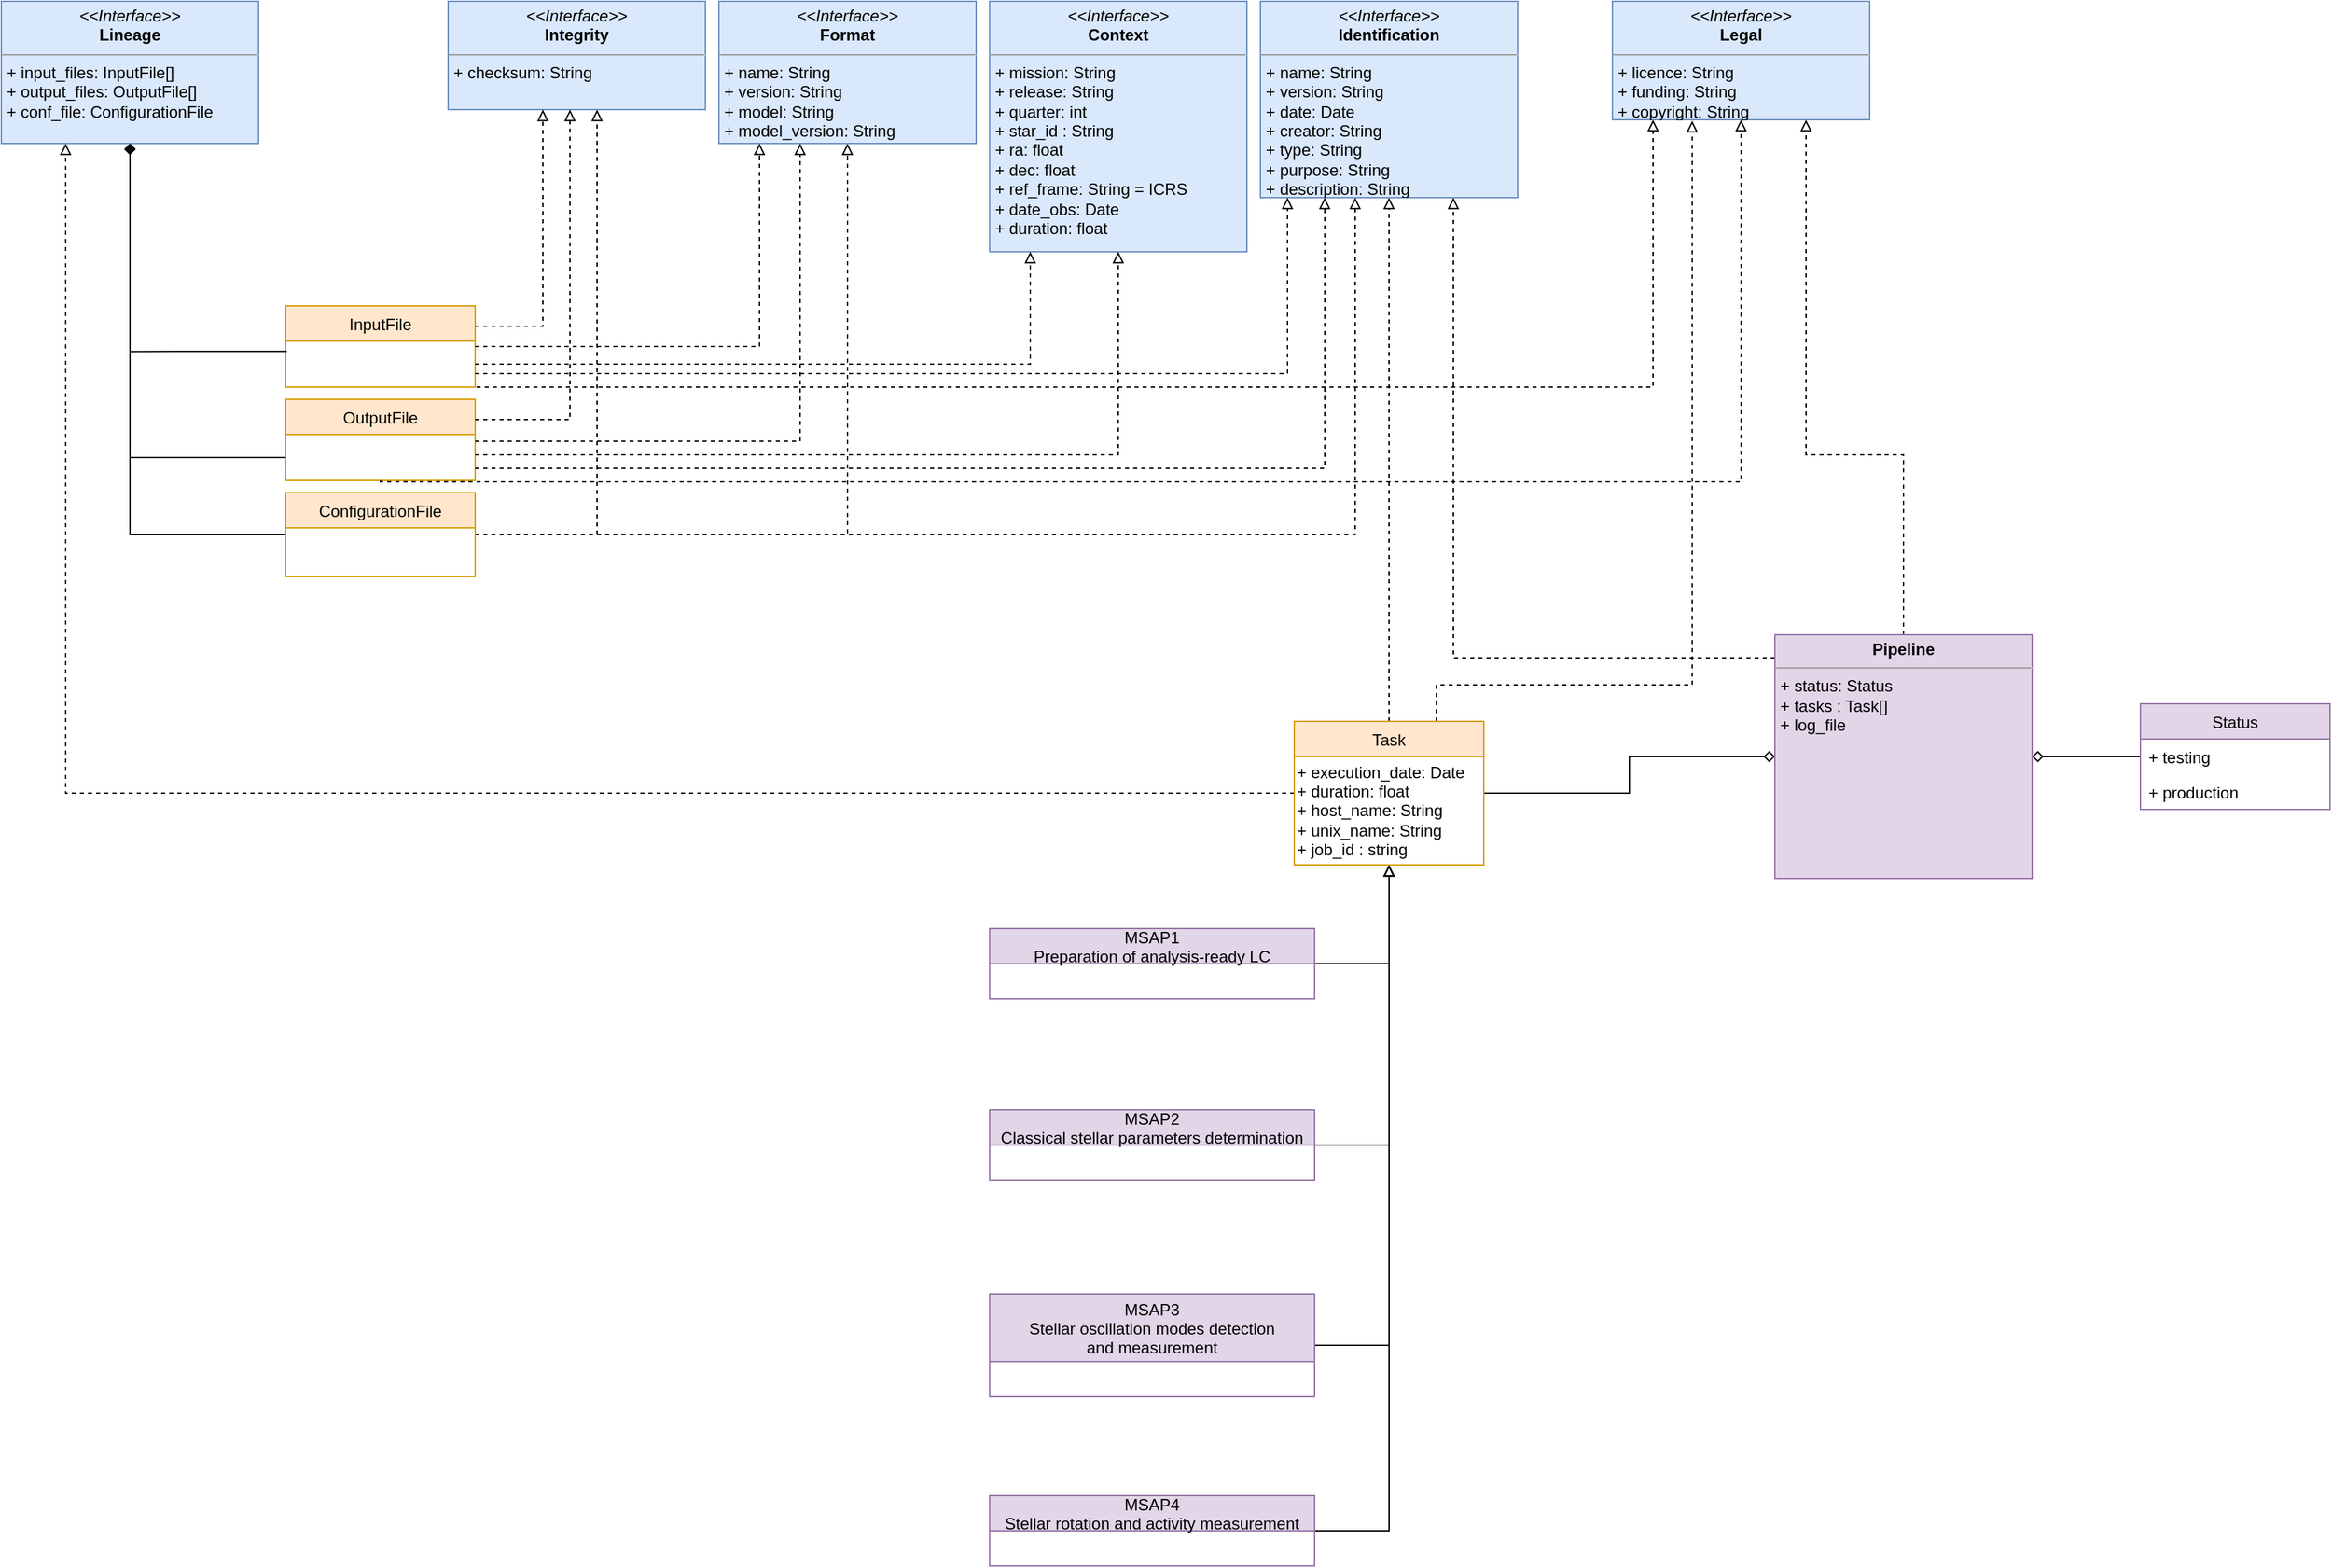 <mxfile version="17.4.0" type="github">
  <diagram id="C5RBs43oDa-KdzZeNtuy" name="Page-1">
    <mxGraphModel dx="765" dy="519" grid="1" gridSize="10" guides="1" tooltips="1" connect="1" arrows="1" fold="1" page="1" pageScale="1" pageWidth="827" pageHeight="1169" math="0" shadow="0">
      <root>
        <mxCell id="WIyWlLk6GJQsqaUBKTNV-0" />
        <mxCell id="WIyWlLk6GJQsqaUBKTNV-1" parent="WIyWlLk6GJQsqaUBKTNV-0" />
        <mxCell id="Z4njpO4A_nNll7LZ9qE9-79" style="edgeStyle=orthogonalEdgeStyle;rounded=0;orthogonalLoop=1;jettySize=auto;html=1;entryX=0.5;entryY=1;entryDx=0;entryDy=0;startArrow=none;startFill=0;endArrow=block;endFill=0;" edge="1" parent="WIyWlLk6GJQsqaUBKTNV-1" source="Z4njpO4A_nNll7LZ9qE9-9" target="Z4njpO4A_nNll7LZ9qE9-49">
          <mxGeometry relative="1" as="geometry">
            <Array as="points">
              <mxPoint x="1265" y="776" />
            </Array>
          </mxGeometry>
        </mxCell>
        <mxCell id="Z4njpO4A_nNll7LZ9qE9-83" style="edgeStyle=orthogonalEdgeStyle;rounded=0;orthogonalLoop=1;jettySize=auto;html=1;entryX=0.25;entryY=1;entryDx=0;entryDy=0;startArrow=none;startFill=0;endArrow=block;endFill=0;dashed=1;exitX=0;exitY=0.5;exitDx=0;exitDy=0;" edge="1" parent="WIyWlLk6GJQsqaUBKTNV-1" source="Z4njpO4A_nNll7LZ9qE9-49" target="Z4njpO4A_nNll7LZ9qE9-54">
          <mxGeometry relative="1" as="geometry" />
        </mxCell>
        <mxCell id="Z4njpO4A_nNll7LZ9qE9-9" value="MSAP1&#xa;Preparation of analysis-ready LC" style="swimlane;fontStyle=0;childLayout=stackLayout;horizontal=1;startSize=26;fillColor=#e1d5e7;horizontalStack=0;resizeParent=1;resizeParentMax=0;resizeLast=0;collapsible=1;marginBottom=0;strokeColor=#9673a6;" vertex="1" parent="WIyWlLk6GJQsqaUBKTNV-1">
          <mxGeometry x="970" y="750" width="240" height="52" as="geometry" />
        </mxCell>
        <mxCell id="Z4njpO4A_nNll7LZ9qE9-80" style="edgeStyle=orthogonalEdgeStyle;rounded=0;orthogonalLoop=1;jettySize=auto;html=1;entryX=0.5;entryY=1;entryDx=0;entryDy=0;startArrow=none;startFill=0;endArrow=block;endFill=0;" edge="1" parent="WIyWlLk6GJQsqaUBKTNV-1" source="Z4njpO4A_nNll7LZ9qE9-13" target="Z4njpO4A_nNll7LZ9qE9-49">
          <mxGeometry relative="1" as="geometry">
            <Array as="points">
              <mxPoint x="1265" y="910" />
            </Array>
          </mxGeometry>
        </mxCell>
        <mxCell id="Z4njpO4A_nNll7LZ9qE9-13" value="MSAP2&#xa;Classical stellar parameters determination" style="swimlane;fontStyle=0;childLayout=stackLayout;horizontal=1;startSize=26;fillColor=#e1d5e7;horizontalStack=0;resizeParent=1;resizeParentMax=0;resizeLast=0;collapsible=1;marginBottom=0;strokeColor=#9673a6;" vertex="1" parent="WIyWlLk6GJQsqaUBKTNV-1">
          <mxGeometry x="970" y="884" width="240" height="52" as="geometry" />
        </mxCell>
        <mxCell id="Z4njpO4A_nNll7LZ9qE9-81" style="edgeStyle=orthogonalEdgeStyle;rounded=0;orthogonalLoop=1;jettySize=auto;html=1;entryX=0.5;entryY=1;entryDx=0;entryDy=0;startArrow=none;startFill=0;endArrow=block;endFill=0;" edge="1" parent="WIyWlLk6GJQsqaUBKTNV-1" source="Z4njpO4A_nNll7LZ9qE9-17" target="Z4njpO4A_nNll7LZ9qE9-49">
          <mxGeometry relative="1" as="geometry">
            <Array as="points">
              <mxPoint x="1265" y="1058" />
            </Array>
          </mxGeometry>
        </mxCell>
        <mxCell id="Z4njpO4A_nNll7LZ9qE9-17" value="MSAP3&#xa;Stellar oscillation modes detection &#xa;and measurement" style="swimlane;fontStyle=0;childLayout=stackLayout;horizontal=1;startSize=50;fillColor=#e1d5e7;horizontalStack=0;resizeParent=1;resizeParentMax=0;resizeLast=0;collapsible=1;marginBottom=0;strokeColor=#9673a6;" vertex="1" parent="WIyWlLk6GJQsqaUBKTNV-1">
          <mxGeometry x="970" y="1020" width="240" height="76" as="geometry" />
        </mxCell>
        <mxCell id="Z4njpO4A_nNll7LZ9qE9-82" style="edgeStyle=orthogonalEdgeStyle;rounded=0;orthogonalLoop=1;jettySize=auto;html=1;entryX=0.5;entryY=1;entryDx=0;entryDy=0;startArrow=none;startFill=0;endArrow=block;endFill=0;" edge="1" parent="WIyWlLk6GJQsqaUBKTNV-1" source="Z4njpO4A_nNll7LZ9qE9-21" target="Z4njpO4A_nNll7LZ9qE9-49">
          <mxGeometry relative="1" as="geometry">
            <Array as="points">
              <mxPoint x="1265" y="1195" />
            </Array>
          </mxGeometry>
        </mxCell>
        <mxCell id="Z4njpO4A_nNll7LZ9qE9-21" value="MSAP4&#xa;Stellar rotation and activity measurement" style="swimlane;fontStyle=0;childLayout=stackLayout;horizontal=1;startSize=26;fillColor=#e1d5e7;horizontalStack=0;resizeParent=1;resizeParentMax=0;resizeLast=0;collapsible=1;marginBottom=0;strokeColor=#9673a6;" vertex="1" parent="WIyWlLk6GJQsqaUBKTNV-1">
          <mxGeometry x="970" y="1169" width="240" height="52" as="geometry" />
        </mxCell>
        <mxCell id="Z4njpO4A_nNll7LZ9qE9-31" style="edgeStyle=orthogonalEdgeStyle;rounded=0;orthogonalLoop=1;jettySize=auto;html=1;startArrow=diamond;startFill=0;endArrow=none;endFill=0;" edge="1" parent="WIyWlLk6GJQsqaUBKTNV-1" source="Z4njpO4A_nNll7LZ9qE9-25" target="Z4njpO4A_nNll7LZ9qE9-27">
          <mxGeometry relative="1" as="geometry" />
        </mxCell>
        <mxCell id="Z4njpO4A_nNll7LZ9qE9-78" style="edgeStyle=orthogonalEdgeStyle;rounded=0;orthogonalLoop=1;jettySize=auto;html=1;entryX=1;entryY=0.5;entryDx=0;entryDy=0;startArrow=diamond;startFill=0;endArrow=none;endFill=0;" edge="1" parent="WIyWlLk6GJQsqaUBKTNV-1" source="Z4njpO4A_nNll7LZ9qE9-25" target="Z4njpO4A_nNll7LZ9qE9-49">
          <mxGeometry relative="1" as="geometry" />
        </mxCell>
        <mxCell id="Z4njpO4A_nNll7LZ9qE9-85" style="edgeStyle=orthogonalEdgeStyle;rounded=0;orthogonalLoop=1;jettySize=auto;html=1;entryX=0.75;entryY=1;entryDx=0;entryDy=0;dashed=1;startArrow=none;startFill=0;endArrow=block;endFill=0;" edge="1" parent="WIyWlLk6GJQsqaUBKTNV-1" source="Z4njpO4A_nNll7LZ9qE9-25" target="Z4njpO4A_nNll7LZ9qE9-53">
          <mxGeometry relative="1" as="geometry">
            <Array as="points">
              <mxPoint x="1313" y="550" />
            </Array>
          </mxGeometry>
        </mxCell>
        <mxCell id="Z4njpO4A_nNll7LZ9qE9-89" style="edgeStyle=orthogonalEdgeStyle;rounded=0;orthogonalLoop=1;jettySize=auto;html=1;entryX=0.75;entryY=1;entryDx=0;entryDy=0;dashed=1;startArrow=none;startFill=0;endArrow=block;endFill=0;" edge="1" parent="WIyWlLk6GJQsqaUBKTNV-1" source="Z4njpO4A_nNll7LZ9qE9-25" target="Z4njpO4A_nNll7LZ9qE9-84">
          <mxGeometry relative="1" as="geometry">
            <Array as="points">
              <mxPoint x="1645" y="400" />
              <mxPoint x="1573" y="400" />
              <mxPoint x="1573" y="153" />
            </Array>
          </mxGeometry>
        </mxCell>
        <mxCell id="Z4njpO4A_nNll7LZ9qE9-25" value="&lt;p style=&quot;margin: 0px ; margin-top: 4px ; text-align: center&quot;&gt;&lt;b&gt;Pipeline&lt;/b&gt;&lt;/p&gt;&lt;hr size=&quot;1&quot;&gt;&lt;p style=&quot;margin: 0px ; margin-left: 4px&quot;&gt;&lt;span&gt;+ status: Status&lt;/span&gt;&lt;br&gt;&lt;/p&gt;&lt;p style=&quot;margin: 0px ; margin-left: 4px&quot;&gt;+ tasks : Task[]&lt;/p&gt;&lt;p style=&quot;margin: 0px ; margin-left: 4px&quot;&gt;+ log_file&lt;/p&gt;" style="verticalAlign=top;align=left;overflow=fill;fontSize=12;fontFamily=Helvetica;html=1;fillColor=#e1d5e7;strokeColor=#9673a6;" vertex="1" parent="WIyWlLk6GJQsqaUBKTNV-1">
          <mxGeometry x="1550" y="533" width="190" height="180" as="geometry" />
        </mxCell>
        <mxCell id="Z4njpO4A_nNll7LZ9qE9-26" value="Status" style="swimlane;fontStyle=0;childLayout=stackLayout;horizontal=1;startSize=26;fillColor=#e1d5e7;horizontalStack=0;resizeParent=1;resizeParentMax=0;resizeLast=0;collapsible=1;marginBottom=0;strokeColor=#9673a6;" vertex="1" parent="WIyWlLk6GJQsqaUBKTNV-1">
          <mxGeometry x="1820" y="584" width="140" height="78" as="geometry" />
        </mxCell>
        <mxCell id="Z4njpO4A_nNll7LZ9qE9-27" value="+ testing" style="text;strokeColor=none;fillColor=none;align=left;verticalAlign=top;spacingLeft=4;spacingRight=4;overflow=hidden;rotatable=0;points=[[0,0.5],[1,0.5]];portConstraint=eastwest;" vertex="1" parent="Z4njpO4A_nNll7LZ9qE9-26">
          <mxGeometry y="26" width="140" height="26" as="geometry" />
        </mxCell>
        <mxCell id="Z4njpO4A_nNll7LZ9qE9-29" value="+ production" style="text;strokeColor=none;fillColor=none;align=left;verticalAlign=top;spacingLeft=4;spacingRight=4;overflow=hidden;rotatable=0;points=[[0,0.5],[1,0.5]];portConstraint=eastwest;" vertex="1" parent="Z4njpO4A_nNll7LZ9qE9-26">
          <mxGeometry y="52" width="140" height="26" as="geometry" />
        </mxCell>
        <mxCell id="Z4njpO4A_nNll7LZ9qE9-86" style="edgeStyle=orthogonalEdgeStyle;rounded=0;orthogonalLoop=1;jettySize=auto;html=1;dashed=1;startArrow=none;startFill=0;endArrow=block;endFill=0;exitX=1;exitY=0.5;exitDx=0;exitDy=0;" edge="1" parent="WIyWlLk6GJQsqaUBKTNV-1" source="Z4njpO4A_nNll7LZ9qE9-33" target="Z4njpO4A_nNll7LZ9qE9-84">
          <mxGeometry relative="1" as="geometry">
            <Array as="points">
              <mxPoint x="590" y="350" />
              <mxPoint x="1460" y="350" />
            </Array>
          </mxGeometry>
        </mxCell>
        <mxCell id="Z4njpO4A_nNll7LZ9qE9-32" value="InputFile" style="swimlane;fontStyle=0;childLayout=stackLayout;horizontal=1;startSize=26;fillColor=#ffe6cc;horizontalStack=0;resizeParent=1;resizeParentMax=0;resizeLast=0;collapsible=1;marginBottom=0;strokeColor=#d79b00;" vertex="1" parent="WIyWlLk6GJQsqaUBKTNV-1">
          <mxGeometry x="450" y="290" width="140" height="60" as="geometry" />
        </mxCell>
        <mxCell id="Z4njpO4A_nNll7LZ9qE9-33" value="&#xa;" style="text;strokeColor=none;fillColor=none;align=left;verticalAlign=top;spacingLeft=4;spacingRight=4;overflow=hidden;rotatable=0;points=[[0,0.5],[1,0.5]];portConstraint=eastwest;" vertex="1" parent="Z4njpO4A_nNll7LZ9qE9-32">
          <mxGeometry y="26" width="140" height="34" as="geometry" />
        </mxCell>
        <mxCell id="Z4njpO4A_nNll7LZ9qE9-38" value="OutputFile" style="swimlane;fontStyle=0;childLayout=stackLayout;horizontal=1;startSize=26;fillColor=#ffe6cc;horizontalStack=0;resizeParent=1;resizeParentMax=0;resizeLast=0;collapsible=1;marginBottom=0;strokeColor=#d79b00;" vertex="1" parent="WIyWlLk6GJQsqaUBKTNV-1">
          <mxGeometry x="450" y="359" width="140" height="60" as="geometry" />
        </mxCell>
        <mxCell id="Z4njpO4A_nNll7LZ9qE9-39" value="&#xa;" style="text;strokeColor=none;fillColor=none;align=left;verticalAlign=top;spacingLeft=4;spacingRight=4;overflow=hidden;rotatable=0;points=[[0,0.5],[1,0.5]];portConstraint=eastwest;" vertex="1" parent="Z4njpO4A_nNll7LZ9qE9-38">
          <mxGeometry y="26" width="140" height="34" as="geometry" />
        </mxCell>
        <mxCell id="Z4njpO4A_nNll7LZ9qE9-70" style="edgeStyle=orthogonalEdgeStyle;rounded=0;orthogonalLoop=1;jettySize=auto;html=1;dashed=1;startArrow=none;startFill=0;endArrow=block;endFill=0;" edge="1" parent="WIyWlLk6GJQsqaUBKTNV-1" source="Z4njpO4A_nNll7LZ9qE9-40" target="Z4njpO4A_nNll7LZ9qE9-56">
          <mxGeometry relative="1" as="geometry">
            <Array as="points">
              <mxPoint x="680" y="459" />
            </Array>
          </mxGeometry>
        </mxCell>
        <mxCell id="Z4njpO4A_nNll7LZ9qE9-71" style="edgeStyle=orthogonalEdgeStyle;rounded=0;orthogonalLoop=1;jettySize=auto;html=1;dashed=1;startArrow=none;startFill=0;endArrow=block;endFill=0;" edge="1" parent="WIyWlLk6GJQsqaUBKTNV-1" source="Z4njpO4A_nNll7LZ9qE9-40" target="Z4njpO4A_nNll7LZ9qE9-53">
          <mxGeometry relative="1" as="geometry">
            <Array as="points">
              <mxPoint x="1240" y="459" />
            </Array>
          </mxGeometry>
        </mxCell>
        <mxCell id="Z4njpO4A_nNll7LZ9qE9-76" style="edgeStyle=orthogonalEdgeStyle;rounded=0;orthogonalLoop=1;jettySize=auto;html=1;dashed=1;startArrow=none;startFill=0;endArrow=block;endFill=0;" edge="1" parent="WIyWlLk6GJQsqaUBKTNV-1" source="Z4njpO4A_nNll7LZ9qE9-40" target="Z4njpO4A_nNll7LZ9qE9-72">
          <mxGeometry relative="1" as="geometry" />
        </mxCell>
        <mxCell id="Z4njpO4A_nNll7LZ9qE9-40" value="ConfigurationFile" style="swimlane;fontStyle=0;childLayout=stackLayout;horizontal=1;startSize=26;fillColor=#ffe6cc;horizontalStack=0;resizeParent=1;resizeParentMax=0;resizeLast=0;collapsible=1;marginBottom=0;strokeColor=#d79b00;" vertex="1" parent="WIyWlLk6GJQsqaUBKTNV-1">
          <mxGeometry x="450" y="428" width="140" height="62" as="geometry" />
        </mxCell>
        <mxCell id="Z4njpO4A_nNll7LZ9qE9-55" style="edgeStyle=orthogonalEdgeStyle;rounded=0;orthogonalLoop=1;jettySize=auto;html=1;dashed=1;startArrow=none;startFill=0;endArrow=block;endFill=0;" edge="1" parent="WIyWlLk6GJQsqaUBKTNV-1" source="Z4njpO4A_nNll7LZ9qE9-49" target="Z4njpO4A_nNll7LZ9qE9-53">
          <mxGeometry relative="1" as="geometry" />
        </mxCell>
        <mxCell id="Z4njpO4A_nNll7LZ9qE9-90" style="edgeStyle=orthogonalEdgeStyle;rounded=0;orthogonalLoop=1;jettySize=auto;html=1;entryX=0.31;entryY=1.009;entryDx=0;entryDy=0;entryPerimeter=0;dashed=1;startArrow=none;startFill=0;endArrow=block;endFill=0;" edge="1" parent="WIyWlLk6GJQsqaUBKTNV-1" source="Z4njpO4A_nNll7LZ9qE9-49" target="Z4njpO4A_nNll7LZ9qE9-84">
          <mxGeometry relative="1" as="geometry">
            <Array as="points">
              <mxPoint x="1300" y="570" />
              <mxPoint x="1489" y="570" />
            </Array>
          </mxGeometry>
        </mxCell>
        <mxCell id="Z4njpO4A_nNll7LZ9qE9-49" value="Task" style="swimlane;fontStyle=0;childLayout=stackLayout;horizontal=1;startSize=26;fillColor=#ffe6cc;horizontalStack=0;resizeParent=1;resizeParentMax=0;resizeLast=0;collapsible=1;marginBottom=0;strokeColor=#d79b00;" vertex="1" parent="WIyWlLk6GJQsqaUBKTNV-1">
          <mxGeometry x="1195" y="597" width="140" height="106" as="geometry" />
        </mxCell>
        <mxCell id="Z4njpO4A_nNll7LZ9qE9-91" value="+ execution_date: Date&lt;br&gt;+ duration: float&lt;br&gt;+ host_name: String&lt;br&gt;+ unix_name: String&lt;br&gt;+ job_id : string" style="text;html=1;align=left;verticalAlign=middle;resizable=0;points=[];autosize=1;strokeColor=none;fillColor=none;" vertex="1" parent="Z4njpO4A_nNll7LZ9qE9-49">
          <mxGeometry y="26" width="140" height="80" as="geometry" />
        </mxCell>
        <mxCell id="Z4njpO4A_nNll7LZ9qE9-53" value="&lt;p style=&quot;margin: 0px ; margin-top: 4px ; text-align: center&quot;&gt;&lt;i&gt;&amp;lt;&amp;lt;Interface&amp;gt;&amp;gt;&lt;/i&gt;&lt;br&gt;&lt;b&gt;Identification&lt;/b&gt;&lt;/p&gt;&lt;hr size=&quot;1&quot;&gt;&lt;p style=&quot;margin: 0px ; margin-left: 4px&quot;&gt;+ name: String&lt;/p&gt;&lt;p style=&quot;margin: 0px ; margin-left: 4px&quot;&gt;+ version: String&lt;/p&gt;&lt;p style=&quot;margin: 0px ; margin-left: 4px&quot;&gt;+ date: Date&lt;/p&gt;&lt;p style=&quot;margin: 0px ; margin-left: 4px&quot;&gt;+ creator: String&lt;/p&gt;&lt;p style=&quot;margin: 0px ; margin-left: 4px&quot;&gt;+ type: String&lt;/p&gt;&lt;p style=&quot;margin: 0px ; margin-left: 4px&quot;&gt;+ purpose: String&lt;/p&gt;&lt;p style=&quot;margin: 0px ; margin-left: 4px&quot;&gt;+ description: String&lt;/p&gt;" style="verticalAlign=top;align=left;overflow=fill;fontSize=12;fontFamily=Helvetica;html=1;fillColor=#dae8fc;strokeColor=#6c8ebf;" vertex="1" parent="WIyWlLk6GJQsqaUBKTNV-1">
          <mxGeometry x="1170" y="65" width="190" height="145" as="geometry" />
        </mxCell>
        <mxCell id="Z4njpO4A_nNll7LZ9qE9-58" style="edgeStyle=orthogonalEdgeStyle;rounded=0;orthogonalLoop=1;jettySize=auto;html=1;entryX=0.006;entryY=0.225;entryDx=0;entryDy=0;entryPerimeter=0;startArrow=diamond;startFill=1;endArrow=none;endFill=0;" edge="1" parent="WIyWlLk6GJQsqaUBKTNV-1" source="Z4njpO4A_nNll7LZ9qE9-54" target="Z4njpO4A_nNll7LZ9qE9-33">
          <mxGeometry relative="1" as="geometry" />
        </mxCell>
        <mxCell id="Z4njpO4A_nNll7LZ9qE9-59" style="edgeStyle=orthogonalEdgeStyle;rounded=0;orthogonalLoop=1;jettySize=auto;html=1;startArrow=diamond;startFill=1;endArrow=none;endFill=0;" edge="1" parent="WIyWlLk6GJQsqaUBKTNV-1" source="Z4njpO4A_nNll7LZ9qE9-54" target="Z4njpO4A_nNll7LZ9qE9-39">
          <mxGeometry relative="1" as="geometry" />
        </mxCell>
        <mxCell id="Z4njpO4A_nNll7LZ9qE9-62" style="edgeStyle=orthogonalEdgeStyle;rounded=0;orthogonalLoop=1;jettySize=auto;html=1;entryX=0;entryY=0.5;entryDx=0;entryDy=0;startArrow=diamond;startFill=1;endArrow=none;endFill=0;" edge="1" parent="WIyWlLk6GJQsqaUBKTNV-1" source="Z4njpO4A_nNll7LZ9qE9-54" target="Z4njpO4A_nNll7LZ9qE9-40">
          <mxGeometry relative="1" as="geometry">
            <Array as="points">
              <mxPoint x="335" y="459" />
            </Array>
          </mxGeometry>
        </mxCell>
        <mxCell id="Z4njpO4A_nNll7LZ9qE9-54" value="&lt;p style=&quot;margin: 0px ; margin-top: 4px ; text-align: center&quot;&gt;&lt;i&gt;&amp;lt;&amp;lt;Interface&amp;gt;&amp;gt;&lt;/i&gt;&lt;br&gt;&lt;b&gt;Lineage&lt;/b&gt;&lt;/p&gt;&lt;hr size=&quot;1&quot;&gt;&lt;p style=&quot;margin: 0px 0px 0px 4px&quot;&gt;+ input_files: InputFile[]&lt;/p&gt;&lt;p style=&quot;margin: 0px 0px 0px 4px&quot;&gt;+ output_files: OutputFile[]&lt;/p&gt;&lt;p style=&quot;margin: 0px 0px 0px 4px&quot;&gt;+ conf_file: ConfigurationFile&lt;/p&gt;" style="verticalAlign=top;align=left;overflow=fill;fontSize=12;fontFamily=Helvetica;html=1;fillColor=#dae8fc;strokeColor=#6c8ebf;" vertex="1" parent="WIyWlLk6GJQsqaUBKTNV-1">
          <mxGeometry x="240" y="65" width="190" height="105" as="geometry" />
        </mxCell>
        <mxCell id="Z4njpO4A_nNll7LZ9qE9-56" value="&lt;p style=&quot;margin: 0px ; margin-top: 4px ; text-align: center&quot;&gt;&lt;i&gt;&amp;lt;&amp;lt;Interface&amp;gt;&amp;gt;&lt;/i&gt;&lt;br&gt;&lt;b&gt;Integrity&lt;/b&gt;&lt;/p&gt;&lt;hr size=&quot;1&quot;&gt;&lt;p style=&quot;margin: 0px ; margin-left: 4px&quot;&gt;&lt;span&gt;+ checksum: String&lt;/span&gt;&lt;br&gt;&lt;/p&gt;" style="verticalAlign=top;align=left;overflow=fill;fontSize=12;fontFamily=Helvetica;html=1;fillColor=#dae8fc;strokeColor=#6c8ebf;" vertex="1" parent="WIyWlLk6GJQsqaUBKTNV-1">
          <mxGeometry x="570" y="65" width="190" height="80" as="geometry" />
        </mxCell>
        <mxCell id="Z4njpO4A_nNll7LZ9qE9-57" value="&lt;p style=&quot;margin: 0px ; margin-top: 4px ; text-align: center&quot;&gt;&lt;i&gt;&amp;lt;&amp;lt;Interface&amp;gt;&amp;gt;&lt;/i&gt;&lt;br&gt;&lt;b&gt;Context&lt;/b&gt;&lt;/p&gt;&lt;hr size=&quot;1&quot;&gt;&lt;p style=&quot;margin: 0px 0px 0px 4px&quot;&gt;+ mission: String&lt;/p&gt;&lt;p style=&quot;margin: 0px 0px 0px 4px&quot;&gt;+ release: String&lt;/p&gt;&lt;p style=&quot;margin: 0px 0px 0px 4px&quot;&gt;+ quarter: int&lt;/p&gt;&lt;p style=&quot;margin: 0px 0px 0px 4px&quot;&gt;+ star_id : String&lt;/p&gt;&lt;p style=&quot;margin: 0px 0px 0px 4px&quot;&gt;+ ra: float&lt;/p&gt;&lt;p style=&quot;margin: 0px 0px 0px 4px&quot;&gt;+ dec: float&lt;/p&gt;&lt;p style=&quot;margin: 0px 0px 0px 4px&quot;&gt;+ ref_frame: String = ICRS&lt;/p&gt;&lt;p style=&quot;margin: 0px 0px 0px 4px&quot;&gt;+ date_obs: Date&lt;/p&gt;&lt;p style=&quot;margin: 0px 0px 0px 4px&quot;&gt;+ duration: float&lt;/p&gt;" style="verticalAlign=top;align=left;overflow=fill;fontSize=12;fontFamily=Helvetica;html=1;fillColor=#dae8fc;strokeColor=#6c8ebf;" vertex="1" parent="WIyWlLk6GJQsqaUBKTNV-1">
          <mxGeometry x="970" y="65" width="190" height="185" as="geometry" />
        </mxCell>
        <mxCell id="Z4njpO4A_nNll7LZ9qE9-63" style="edgeStyle=orthogonalEdgeStyle;rounded=0;orthogonalLoop=1;jettySize=auto;html=1;startArrow=none;startFill=0;endArrow=block;endFill=0;dashed=1;exitX=1;exitY=0.25;exitDx=0;exitDy=0;" edge="1" parent="WIyWlLk6GJQsqaUBKTNV-1" source="Z4njpO4A_nNll7LZ9qE9-32">
          <mxGeometry relative="1" as="geometry">
            <mxPoint x="640" y="145" as="targetPoint" />
            <Array as="points">
              <mxPoint x="640" y="305" />
            </Array>
          </mxGeometry>
        </mxCell>
        <mxCell id="Z4njpO4A_nNll7LZ9qE9-64" style="edgeStyle=orthogonalEdgeStyle;rounded=0;orthogonalLoop=1;jettySize=auto;html=1;dashed=1;startArrow=none;startFill=0;endArrow=block;endFill=0;" edge="1" parent="WIyWlLk6GJQsqaUBKTNV-1" source="Z4njpO4A_nNll7LZ9qE9-33" target="Z4njpO4A_nNll7LZ9qE9-57">
          <mxGeometry relative="1" as="geometry">
            <Array as="points">
              <mxPoint x="1000" y="333" />
            </Array>
          </mxGeometry>
        </mxCell>
        <mxCell id="Z4njpO4A_nNll7LZ9qE9-66" style="edgeStyle=orthogonalEdgeStyle;rounded=0;orthogonalLoop=1;jettySize=auto;html=1;dashed=1;startArrow=none;startFill=0;endArrow=block;endFill=0;" edge="1" parent="WIyWlLk6GJQsqaUBKTNV-1" source="Z4njpO4A_nNll7LZ9qE9-33">
          <mxGeometry relative="1" as="geometry">
            <mxPoint x="1190" y="210" as="targetPoint" />
            <Array as="points">
              <mxPoint x="1190" y="340" />
            </Array>
          </mxGeometry>
        </mxCell>
        <mxCell id="Z4njpO4A_nNll7LZ9qE9-67" style="edgeStyle=orthogonalEdgeStyle;rounded=0;orthogonalLoop=1;jettySize=auto;html=1;dashed=1;startArrow=none;startFill=0;endArrow=block;endFill=0;exitX=1;exitY=0.25;exitDx=0;exitDy=0;" edge="1" parent="WIyWlLk6GJQsqaUBKTNV-1" source="Z4njpO4A_nNll7LZ9qE9-38" target="Z4njpO4A_nNll7LZ9qE9-56">
          <mxGeometry relative="1" as="geometry">
            <Array as="points">
              <mxPoint x="660" y="374" />
            </Array>
          </mxGeometry>
        </mxCell>
        <mxCell id="Z4njpO4A_nNll7LZ9qE9-68" style="edgeStyle=orthogonalEdgeStyle;rounded=0;orthogonalLoop=1;jettySize=auto;html=1;entryX=0.5;entryY=1;entryDx=0;entryDy=0;dashed=1;startArrow=none;startFill=0;endArrow=block;endFill=0;" edge="1" parent="WIyWlLk6GJQsqaUBKTNV-1" source="Z4njpO4A_nNll7LZ9qE9-39" target="Z4njpO4A_nNll7LZ9qE9-57">
          <mxGeometry relative="1" as="geometry">
            <Array as="points">
              <mxPoint x="1065" y="400" />
            </Array>
          </mxGeometry>
        </mxCell>
        <mxCell id="Z4njpO4A_nNll7LZ9qE9-69" style="edgeStyle=orthogonalEdgeStyle;rounded=0;orthogonalLoop=1;jettySize=auto;html=1;entryX=0.25;entryY=1;entryDx=0;entryDy=0;dashed=1;startArrow=none;startFill=0;endArrow=block;endFill=0;" edge="1" parent="WIyWlLk6GJQsqaUBKTNV-1" source="Z4njpO4A_nNll7LZ9qE9-39" target="Z4njpO4A_nNll7LZ9qE9-53">
          <mxGeometry relative="1" as="geometry">
            <Array as="points">
              <mxPoint x="1218" y="410" />
            </Array>
          </mxGeometry>
        </mxCell>
        <mxCell id="Z4njpO4A_nNll7LZ9qE9-72" value="&lt;p style=&quot;margin: 0px ; margin-top: 4px ; text-align: center&quot;&gt;&lt;i&gt;&amp;lt;&amp;lt;Interface&amp;gt;&amp;gt;&lt;/i&gt;&lt;br&gt;&lt;b&gt;Format&lt;/b&gt;&lt;/p&gt;&lt;hr size=&quot;1&quot;&gt;&lt;p style=&quot;margin: 0px ; margin-left: 4px&quot;&gt;&lt;span&gt;+ name: String&lt;/span&gt;&lt;br&gt;&lt;/p&gt;&lt;p style=&quot;margin: 0px ; margin-left: 4px&quot;&gt;&lt;span&gt;+ version: String&lt;/span&gt;&lt;/p&gt;&lt;p style=&quot;margin: 0px ; margin-left: 4px&quot;&gt;&lt;span&gt;+ model: String&lt;/span&gt;&lt;/p&gt;&lt;p style=&quot;margin: 0px ; margin-left: 4px&quot;&gt;&lt;span&gt;+ model_version: String&lt;/span&gt;&lt;/p&gt;" style="verticalAlign=top;align=left;overflow=fill;fontSize=12;fontFamily=Helvetica;html=1;fillColor=#dae8fc;strokeColor=#6c8ebf;" vertex="1" parent="WIyWlLk6GJQsqaUBKTNV-1">
          <mxGeometry x="770" y="65" width="190" height="105" as="geometry" />
        </mxCell>
        <mxCell id="Z4njpO4A_nNll7LZ9qE9-74" style="edgeStyle=orthogonalEdgeStyle;rounded=0;orthogonalLoop=1;jettySize=auto;html=1;dashed=1;startArrow=none;startFill=0;endArrow=block;endFill=0;" edge="1" parent="WIyWlLk6GJQsqaUBKTNV-1" source="Z4njpO4A_nNll7LZ9qE9-33" target="Z4njpO4A_nNll7LZ9qE9-72">
          <mxGeometry relative="1" as="geometry">
            <Array as="points">
              <mxPoint x="800" y="320" />
            </Array>
          </mxGeometry>
        </mxCell>
        <mxCell id="Z4njpO4A_nNll7LZ9qE9-75" style="edgeStyle=orthogonalEdgeStyle;rounded=0;orthogonalLoop=1;jettySize=auto;html=1;dashed=1;startArrow=none;startFill=0;endArrow=block;endFill=0;" edge="1" parent="WIyWlLk6GJQsqaUBKTNV-1" source="Z4njpO4A_nNll7LZ9qE9-39" target="Z4njpO4A_nNll7LZ9qE9-72">
          <mxGeometry relative="1" as="geometry">
            <Array as="points">
              <mxPoint x="830" y="390" />
            </Array>
          </mxGeometry>
        </mxCell>
        <mxCell id="Z4njpO4A_nNll7LZ9qE9-84" value="&lt;p style=&quot;margin: 0px ; margin-top: 4px ; text-align: center&quot;&gt;&lt;i&gt;&amp;lt;&amp;lt;Interface&amp;gt;&amp;gt;&lt;/i&gt;&lt;br&gt;&lt;b&gt;Legal&lt;/b&gt;&lt;/p&gt;&lt;hr size=&quot;1&quot;&gt;&lt;p style=&quot;margin: 0px 0px 0px 4px&quot;&gt;+ licence: String&lt;/p&gt;&lt;p style=&quot;margin: 0px 0px 0px 4px&quot;&gt;+ funding: String&lt;/p&gt;&lt;p style=&quot;margin: 0px 0px 0px 4px&quot;&gt;+ copyright: String&lt;/p&gt;" style="verticalAlign=top;align=left;overflow=fill;fontSize=12;fontFamily=Helvetica;html=1;fillColor=#dae8fc;strokeColor=#6c8ebf;" vertex="1" parent="WIyWlLk6GJQsqaUBKTNV-1">
          <mxGeometry x="1430" y="65" width="190" height="87.5" as="geometry" />
        </mxCell>
        <mxCell id="Z4njpO4A_nNll7LZ9qE9-87" style="edgeStyle=orthogonalEdgeStyle;rounded=0;orthogonalLoop=1;jettySize=auto;html=1;entryX=0.5;entryY=1;entryDx=0;entryDy=0;dashed=1;startArrow=none;startFill=0;endArrow=block;endFill=0;" edge="1" parent="WIyWlLk6GJQsqaUBKTNV-1" source="Z4njpO4A_nNll7LZ9qE9-39" target="Z4njpO4A_nNll7LZ9qE9-84">
          <mxGeometry relative="1" as="geometry">
            <Array as="points">
              <mxPoint x="520" y="420" />
              <mxPoint x="1525" y="420" />
            </Array>
          </mxGeometry>
        </mxCell>
      </root>
    </mxGraphModel>
  </diagram>
</mxfile>
